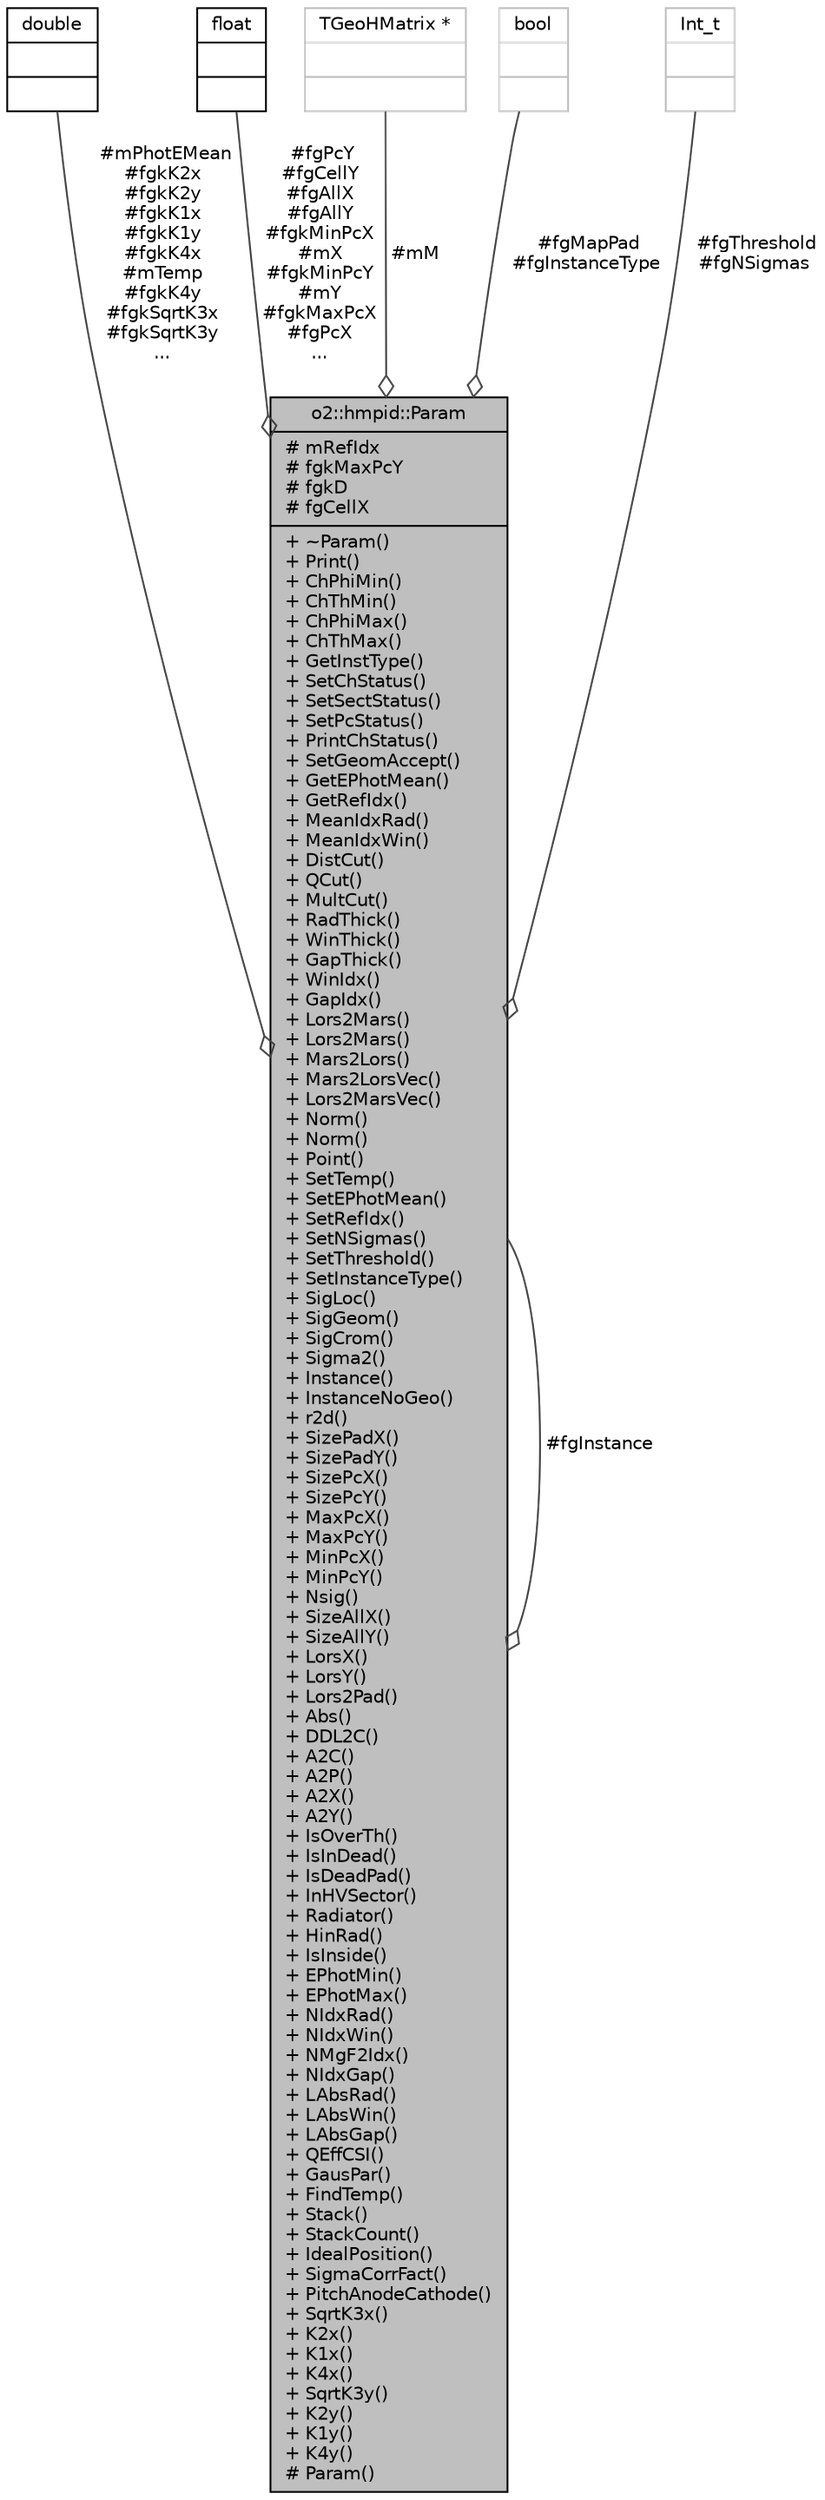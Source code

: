 digraph "o2::hmpid::Param"
{
 // INTERACTIVE_SVG=YES
  bgcolor="transparent";
  edge [fontname="Helvetica",fontsize="10",labelfontname="Helvetica",labelfontsize="10"];
  node [fontname="Helvetica",fontsize="10",shape=record];
  Node1 [label="{o2::hmpid::Param\n|# mRefIdx\l# fgkMaxPcY\l# fgkD\l# fgCellX\l|+ ~Param()\l+ Print()\l+ ChPhiMin()\l+ ChThMin()\l+ ChPhiMax()\l+ ChThMax()\l+ GetInstType()\l+ SetChStatus()\l+ SetSectStatus()\l+ SetPcStatus()\l+ PrintChStatus()\l+ SetGeomAccept()\l+ GetEPhotMean()\l+ GetRefIdx()\l+ MeanIdxRad()\l+ MeanIdxWin()\l+ DistCut()\l+ QCut()\l+ MultCut()\l+ RadThick()\l+ WinThick()\l+ GapThick()\l+ WinIdx()\l+ GapIdx()\l+ Lors2Mars()\l+ Lors2Mars()\l+ Mars2Lors()\l+ Mars2LorsVec()\l+ Lors2MarsVec()\l+ Norm()\l+ Norm()\l+ Point()\l+ SetTemp()\l+ SetEPhotMean()\l+ SetRefIdx()\l+ SetNSigmas()\l+ SetThreshold()\l+ SetInstanceType()\l+ SigLoc()\l+ SigGeom()\l+ SigCrom()\l+ Sigma2()\l+ Instance()\l+ InstanceNoGeo()\l+ r2d()\l+ SizePadX()\l+ SizePadY()\l+ SizePcX()\l+ SizePcY()\l+ MaxPcX()\l+ MaxPcY()\l+ MinPcX()\l+ MinPcY()\l+ Nsig()\l+ SizeAllX()\l+ SizeAllY()\l+ LorsX()\l+ LorsY()\l+ Lors2Pad()\l+ Abs()\l+ DDL2C()\l+ A2C()\l+ A2P()\l+ A2X()\l+ A2Y()\l+ IsOverTh()\l+ IsInDead()\l+ IsDeadPad()\l+ InHVSector()\l+ Radiator()\l+ HinRad()\l+ IsInside()\l+ EPhotMin()\l+ EPhotMax()\l+ NIdxRad()\l+ NIdxWin()\l+ NMgF2Idx()\l+ NIdxGap()\l+ LAbsRad()\l+ LAbsWin()\l+ LAbsGap()\l+ QEffCSI()\l+ GausPar()\l+ FindTemp()\l+ Stack()\l+ StackCount()\l+ IdealPosition()\l+ SigmaCorrFact()\l+ PitchAnodeCathode()\l+ SqrtK3x()\l+ K2x()\l+ K1x()\l+ K4x()\l+ SqrtK3y()\l+ K2y()\l+ K1y()\l+ K4y()\l# Param()\l}",height=0.2,width=0.4,color="black", fillcolor="grey75", style="filled" fontcolor="black"];
  Node2 -> Node1 [color="grey25",fontsize="10",style="solid",label=" #mPhotEMean\n#fgkK2x\n#fgkK2y\n#fgkK1x\n#fgkK1y\n#fgkK4x\n#mTemp\n#fgkK4y\n#fgkSqrtK3x\n#fgkSqrtK3y\n..." ,arrowhead="odiamond",fontname="Helvetica"];
  Node2 [label="{double\n||}",height=0.2,width=0.4,color="black",URL="$df/de6/classdouble.html"];
  Node3 -> Node1 [color="grey25",fontsize="10",style="solid",label=" #fgPcY\n#fgCellY\n#fgAllX\n#fgAllY\n#fgkMinPcX\n#mX\n#fgkMinPcY\n#mY\n#fgkMaxPcX\n#fgPcX\n..." ,arrowhead="odiamond",fontname="Helvetica"];
  Node3 [label="{float\n||}",height=0.2,width=0.4,color="black",URL="$d4/dc3/classfloat.html"];
  Node1 -> Node1 [color="grey25",fontsize="10",style="solid",label=" #fgInstance" ,arrowhead="odiamond",fontname="Helvetica"];
  Node4 -> Node1 [color="grey25",fontsize="10",style="solid",label=" #mM" ,arrowhead="odiamond",fontname="Helvetica"];
  Node4 [label="{TGeoHMatrix *\n||}",height=0.2,width=0.4,color="grey75"];
  Node5 -> Node1 [color="grey25",fontsize="10",style="solid",label=" #fgMapPad\n#fgInstanceType" ,arrowhead="odiamond",fontname="Helvetica"];
  Node5 [label="{bool\n||}",height=0.2,width=0.4,color="grey75"];
  Node6 -> Node1 [color="grey25",fontsize="10",style="solid",label=" #fgThreshold\n#fgNSigmas" ,arrowhead="odiamond",fontname="Helvetica"];
  Node6 [label="{Int_t\n||}",height=0.2,width=0.4,color="grey75"];
}
